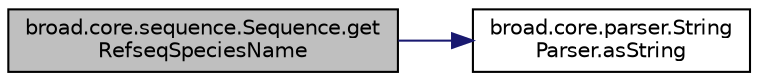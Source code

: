 digraph "broad.core.sequence.Sequence.getRefseqSpeciesName"
{
  edge [fontname="Helvetica",fontsize="10",labelfontname="Helvetica",labelfontsize="10"];
  node [fontname="Helvetica",fontsize="10",shape=record];
  rankdir="LR";
  Node1 [label="broad.core.sequence.Sequence.get\lRefseqSpeciesName",height=0.2,width=0.4,color="black", fillcolor="grey75", style="filled" fontcolor="black"];
  Node1 -> Node2 [color="midnightblue",fontsize="10",style="solid",fontname="Helvetica"];
  Node2 [label="broad.core.parser.String\lParser.asString",height=0.2,width=0.4,color="black", fillcolor="white", style="filled",URL="$classbroad_1_1core_1_1parser_1_1_string_parser.html#a9c3b693f78ab2220da12efa33cd3242c"];
}
